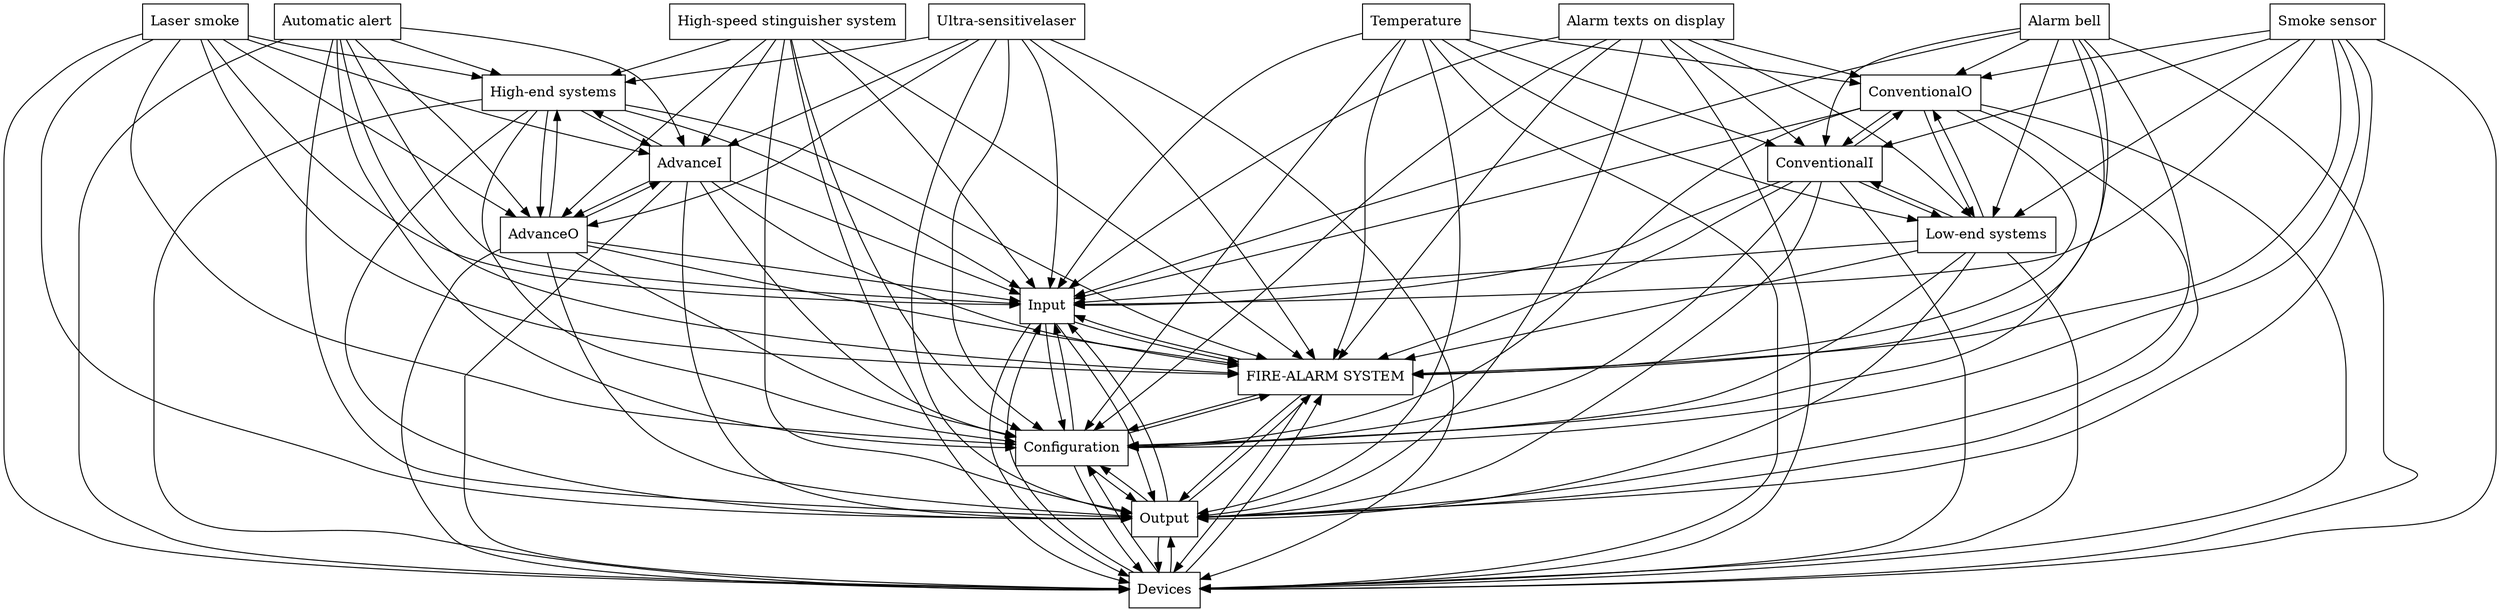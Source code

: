 digraph{
graph [rankdir=TB];
node [shape=box];
edge [arrowhead=normal];
0[label="Input",]
1[label="FIRE-ALARM SYSTEM",]
2[label="Laser smoke",]
3[label="High-end systems",]
4[label="Automatic alert",]
5[label="Devices",]
6[label="Temperature",]
7[label="Smoke sensor",]
8[label="Output",]
9[label="Configuration",]
10[label="ConventionalO",]
11[label="High-speed stinguisher system",]
12[label="Alarm texts on display",]
13[label="AdvanceI",]
14[label="ConventionalI",]
15[label="Ultra-sensitivelaser",]
16[label="Alarm bell",]
17[label="Low-end systems",]
18[label="AdvanceO",]
0->1[label="",]
0->5[label="",]
0->8[label="",]
0->9[label="",]
1->0[label="",]
1->5[label="",]
1->8[label="",]
1->9[label="",]
2->0[label="",]
2->1[label="",]
2->3[label="",]
2->5[label="",]
2->8[label="",]
2->9[label="",]
2->13[label="",]
2->18[label="",]
3->0[label="",]
3->1[label="",]
3->5[label="",]
3->8[label="",]
3->9[label="",]
3->13[label="",]
3->18[label="",]
4->0[label="",]
4->1[label="",]
4->3[label="",]
4->5[label="",]
4->8[label="",]
4->9[label="",]
4->13[label="",]
4->18[label="",]
5->0[label="",]
5->1[label="",]
5->8[label="",]
5->9[label="",]
6->0[label="",]
6->1[label="",]
6->5[label="",]
6->8[label="",]
6->9[label="",]
6->10[label="",]
6->14[label="",]
6->17[label="",]
7->0[label="",]
7->1[label="",]
7->5[label="",]
7->8[label="",]
7->9[label="",]
7->10[label="",]
7->14[label="",]
7->17[label="",]
8->0[label="",]
8->1[label="",]
8->5[label="",]
8->9[label="",]
9->0[label="",]
9->1[label="",]
9->5[label="",]
9->8[label="",]
10->0[label="",]
10->1[label="",]
10->5[label="",]
10->8[label="",]
10->9[label="",]
10->14[label="",]
10->17[label="",]
11->0[label="",]
11->1[label="",]
11->3[label="",]
11->5[label="",]
11->8[label="",]
11->9[label="",]
11->13[label="",]
11->18[label="",]
12->0[label="",]
12->1[label="",]
12->5[label="",]
12->8[label="",]
12->9[label="",]
12->10[label="",]
12->14[label="",]
12->17[label="",]
13->0[label="",]
13->1[label="",]
13->3[label="",]
13->5[label="",]
13->8[label="",]
13->9[label="",]
13->18[label="",]
14->0[label="",]
14->1[label="",]
14->5[label="",]
14->8[label="",]
14->9[label="",]
14->10[label="",]
14->17[label="",]
15->0[label="",]
15->1[label="",]
15->3[label="",]
15->5[label="",]
15->8[label="",]
15->9[label="",]
15->13[label="",]
15->18[label="",]
16->0[label="",]
16->1[label="",]
16->5[label="",]
16->8[label="",]
16->9[label="",]
16->10[label="",]
16->14[label="",]
16->17[label="",]
17->0[label="",]
17->1[label="",]
17->5[label="",]
17->8[label="",]
17->9[label="",]
17->10[label="",]
17->14[label="",]
18->0[label="",]
18->1[label="",]
18->3[label="",]
18->5[label="",]
18->8[label="",]
18->9[label="",]
18->13[label="",]
}
